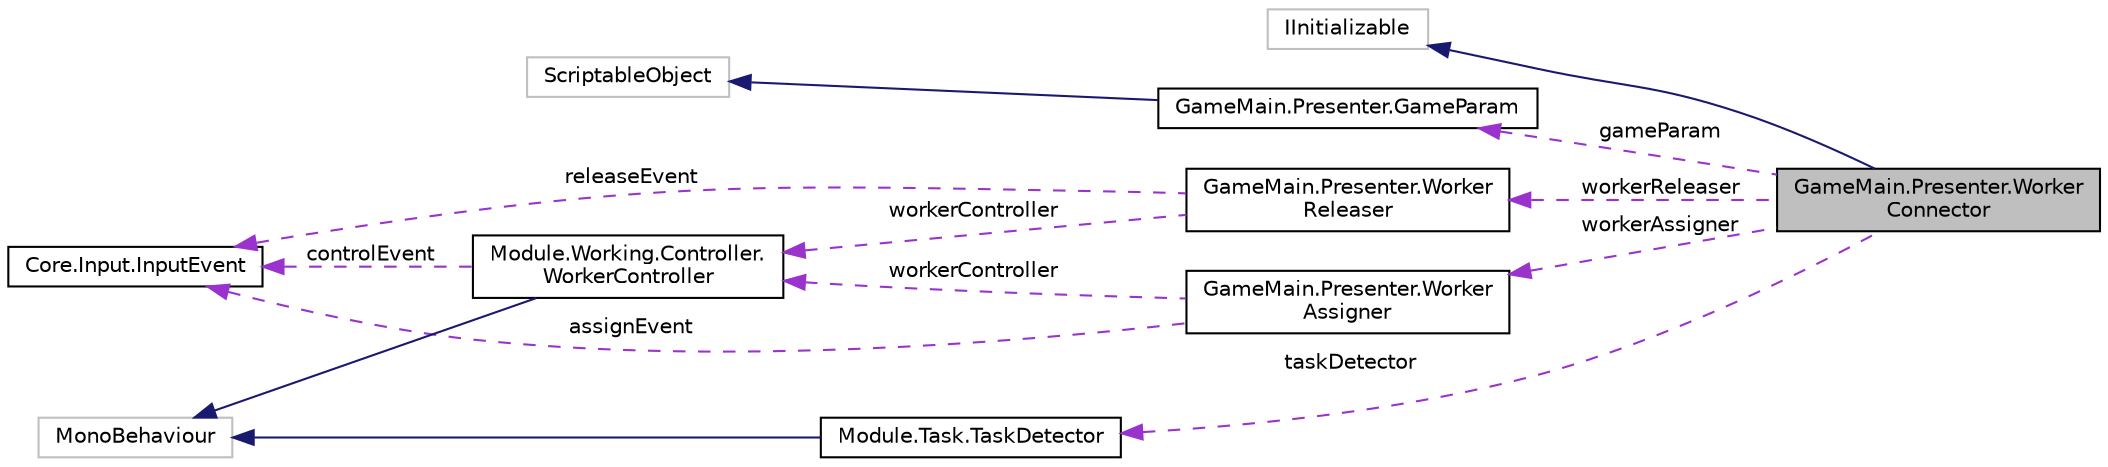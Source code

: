 digraph "GameMain.Presenter.WorkerConnector"
{
 // LATEX_PDF_SIZE
  edge [fontname="Helvetica",fontsize="10",labelfontname="Helvetica",labelfontsize="10"];
  node [fontname="Helvetica",fontsize="10",shape=record];
  rankdir="LR";
  Node1 [label="GameMain.Presenter.Worker\lConnector",height=0.2,width=0.4,color="black", fillcolor="grey75", style="filled", fontcolor="black",tooltip="ワーカーとタスクを仲介するクラス"];
  Node2 -> Node1 [dir="back",color="midnightblue",fontsize="10",style="solid",fontname="Helvetica"];
  Node2 [label="IInitializable",height=0.2,width=0.4,color="grey75", fillcolor="white", style="filled",tooltip=" "];
  Node3 -> Node1 [dir="back",color="darkorchid3",fontsize="10",style="dashed",label=" gameParam" ,fontname="Helvetica"];
  Node3 [label="GameMain.Presenter.GameParam",height=0.2,width=0.4,color="black", fillcolor="white", style="filled",URL="$classGameMain_1_1Presenter_1_1GameParam.html",tooltip=" "];
  Node4 -> Node3 [dir="back",color="midnightblue",fontsize="10",style="solid",fontname="Helvetica"];
  Node4 [label="ScriptableObject",height=0.2,width=0.4,color="grey75", fillcolor="white", style="filled",tooltip=" "];
  Node5 -> Node1 [dir="back",color="darkorchid3",fontsize="10",style="dashed",label=" workerAssigner" ,fontname="Helvetica"];
  Node5 [label="GameMain.Presenter.Worker\lAssigner",height=0.2,width=0.4,color="black", fillcolor="white", style="filled",URL="$classGameMain_1_1Presenter_1_1WorkerAssigner.html",tooltip="ワーカーのアサイン処理を行うクラス"];
  Node6 -> Node5 [dir="back",color="darkorchid3",fontsize="10",style="dashed",label=" assignEvent" ,fontname="Helvetica"];
  Node6 [label="Core.Input.InputEvent",height=0.2,width=0.4,color="black", fillcolor="white", style="filled",URL="$classCore_1_1Input_1_1InputEvent.html",tooltip="InputActionのラッパークラス"];
  Node7 -> Node5 [dir="back",color="darkorchid3",fontsize="10",style="dashed",label=" workerController" ,fontname="Helvetica"];
  Node7 [label="Module.Working.Controller.\lWorkerController",height=0.2,width=0.4,color="black", fillcolor="white", style="filled",URL="$classModule_1_1Working_1_1Controller_1_1WorkerController.html",tooltip="群体を操作するクラス"];
  Node8 -> Node7 [dir="back",color="midnightblue",fontsize="10",style="solid",fontname="Helvetica"];
  Node8 [label="MonoBehaviour",height=0.2,width=0.4,color="grey75", fillcolor="white", style="filled",tooltip=" "];
  Node6 -> Node7 [dir="back",color="darkorchid3",fontsize="10",style="dashed",label=" controlEvent" ,fontname="Helvetica"];
  Node9 -> Node1 [dir="back",color="darkorchid3",fontsize="10",style="dashed",label=" workerReleaser" ,fontname="Helvetica"];
  Node9 [label="GameMain.Presenter.Worker\lReleaser",height=0.2,width=0.4,color="black", fillcolor="white", style="filled",URL="$classGameMain_1_1Presenter_1_1WorkerReleaser.html",tooltip="ワーカーのリリース処理を行うクラス"];
  Node6 -> Node9 [dir="back",color="darkorchid3",fontsize="10",style="dashed",label=" releaseEvent" ,fontname="Helvetica"];
  Node7 -> Node9 [dir="back",color="darkorchid3",fontsize="10",style="dashed",label=" workerController" ,fontname="Helvetica"];
  Node10 -> Node1 [dir="back",color="darkorchid3",fontsize="10",style="dashed",label=" taskDetector" ,fontname="Helvetica"];
  Node10 [label="Module.Task.TaskDetector",height=0.2,width=0.4,color="black", fillcolor="white", style="filled",URL="$classModule_1_1Task_1_1TaskDetector.html",tooltip="タスクを検出するクラス"];
  Node8 -> Node10 [dir="back",color="midnightblue",fontsize="10",style="solid",fontname="Helvetica"];
}
